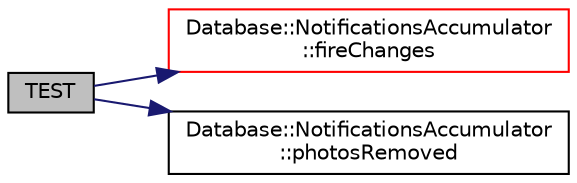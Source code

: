 digraph "TEST"
{
 // LATEX_PDF_SIZE
  edge [fontname="Helvetica",fontsize="10",labelfontname="Helvetica",labelfontsize="10"];
  node [fontname="Helvetica",fontsize="10",shape=record];
  rankdir="LR";
  Node1 [label="TEST",height=0.2,width=0.4,color="black", fillcolor="grey75", style="filled", fontcolor="black",tooltip=" "];
  Node1 -> Node2 [color="midnightblue",fontsize="10",style="solid",fontname="Helvetica"];
  Node2 [label="Database::NotificationsAccumulator\l::fireChanges",height=0.2,width=0.4,color="red", fillcolor="white", style="filled",URL="$class_database_1_1_notifications_accumulator.html#add8fa9f57c069ec1f5710088b72d4b12",tooltip=" "];
  Node1 -> Node5 [color="midnightblue",fontsize="10",style="solid",fontname="Helvetica"];
  Node5 [label="Database::NotificationsAccumulator\l::photosRemoved",height=0.2,width=0.4,color="black", fillcolor="white", style="filled",URL="$class_database_1_1_notifications_accumulator.html#aedbc7205c18d44ac9a1e3b3e987c5c4e",tooltip=" "];
}
